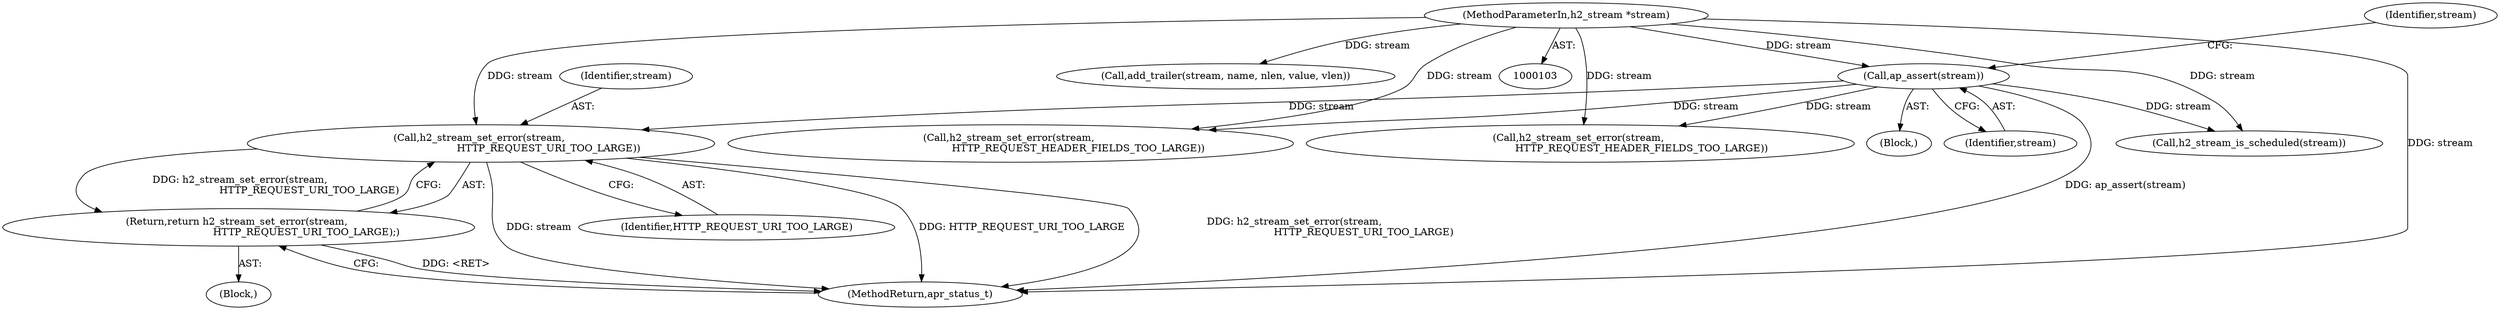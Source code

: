 digraph "0_httpd_29c63b786ae028d82405421585e91283c8fa0da3_0@pointer" {
"1000156" [label="(Call,h2_stream_set_error(stream, \n                                           HTTP_REQUEST_URI_TOO_LARGE))"];
"1000110" [label="(Call,ap_assert(stream))"];
"1000104" [label="(MethodParameterIn,h2_stream *stream)"];
"1000155" [label="(Return,return h2_stream_set_error(stream, \n                                           HTTP_REQUEST_URI_TOO_LARGE);)"];
"1000245" [label="(Call,h2_stream_is_scheduled(stream))"];
"1000104" [label="(MethodParameterIn,h2_stream *stream)"];
"1000115" [label="(Identifier,stream)"];
"1000157" [label="(Identifier,stream)"];
"1000135" [label="(Block,)"];
"1000301" [label="(MethodReturn,apr_status_t)"];
"1000249" [label="(Call,add_trailer(stream, name, nlen, value, vlen))"];
"1000111" [label="(Identifier,stream)"];
"1000110" [label="(Call,ap_assert(stream))"];
"1000195" [label="(Call,h2_stream_set_error(stream, \n                                       HTTP_REQUEST_HEADER_FIELDS_TOO_LARGE))"];
"1000109" [label="(Block,)"];
"1000241" [label="(Call,h2_stream_set_error(stream, \n                                           HTTP_REQUEST_HEADER_FIELDS_TOO_LARGE))"];
"1000158" [label="(Identifier,HTTP_REQUEST_URI_TOO_LARGE)"];
"1000156" [label="(Call,h2_stream_set_error(stream, \n                                           HTTP_REQUEST_URI_TOO_LARGE))"];
"1000155" [label="(Return,return h2_stream_set_error(stream, \n                                           HTTP_REQUEST_URI_TOO_LARGE);)"];
"1000156" -> "1000155"  [label="AST: "];
"1000156" -> "1000158"  [label="CFG: "];
"1000157" -> "1000156"  [label="AST: "];
"1000158" -> "1000156"  [label="AST: "];
"1000155" -> "1000156"  [label="CFG: "];
"1000156" -> "1000301"  [label="DDG: stream"];
"1000156" -> "1000301"  [label="DDG: HTTP_REQUEST_URI_TOO_LARGE"];
"1000156" -> "1000301"  [label="DDG: h2_stream_set_error(stream, \n                                           HTTP_REQUEST_URI_TOO_LARGE)"];
"1000156" -> "1000155"  [label="DDG: h2_stream_set_error(stream, \n                                           HTTP_REQUEST_URI_TOO_LARGE)"];
"1000110" -> "1000156"  [label="DDG: stream"];
"1000104" -> "1000156"  [label="DDG: stream"];
"1000110" -> "1000109"  [label="AST: "];
"1000110" -> "1000111"  [label="CFG: "];
"1000111" -> "1000110"  [label="AST: "];
"1000115" -> "1000110"  [label="CFG: "];
"1000110" -> "1000301"  [label="DDG: ap_assert(stream)"];
"1000104" -> "1000110"  [label="DDG: stream"];
"1000110" -> "1000195"  [label="DDG: stream"];
"1000110" -> "1000241"  [label="DDG: stream"];
"1000110" -> "1000245"  [label="DDG: stream"];
"1000104" -> "1000103"  [label="AST: "];
"1000104" -> "1000301"  [label="DDG: stream"];
"1000104" -> "1000195"  [label="DDG: stream"];
"1000104" -> "1000241"  [label="DDG: stream"];
"1000104" -> "1000245"  [label="DDG: stream"];
"1000104" -> "1000249"  [label="DDG: stream"];
"1000155" -> "1000135"  [label="AST: "];
"1000301" -> "1000155"  [label="CFG: "];
"1000155" -> "1000301"  [label="DDG: <RET>"];
}

